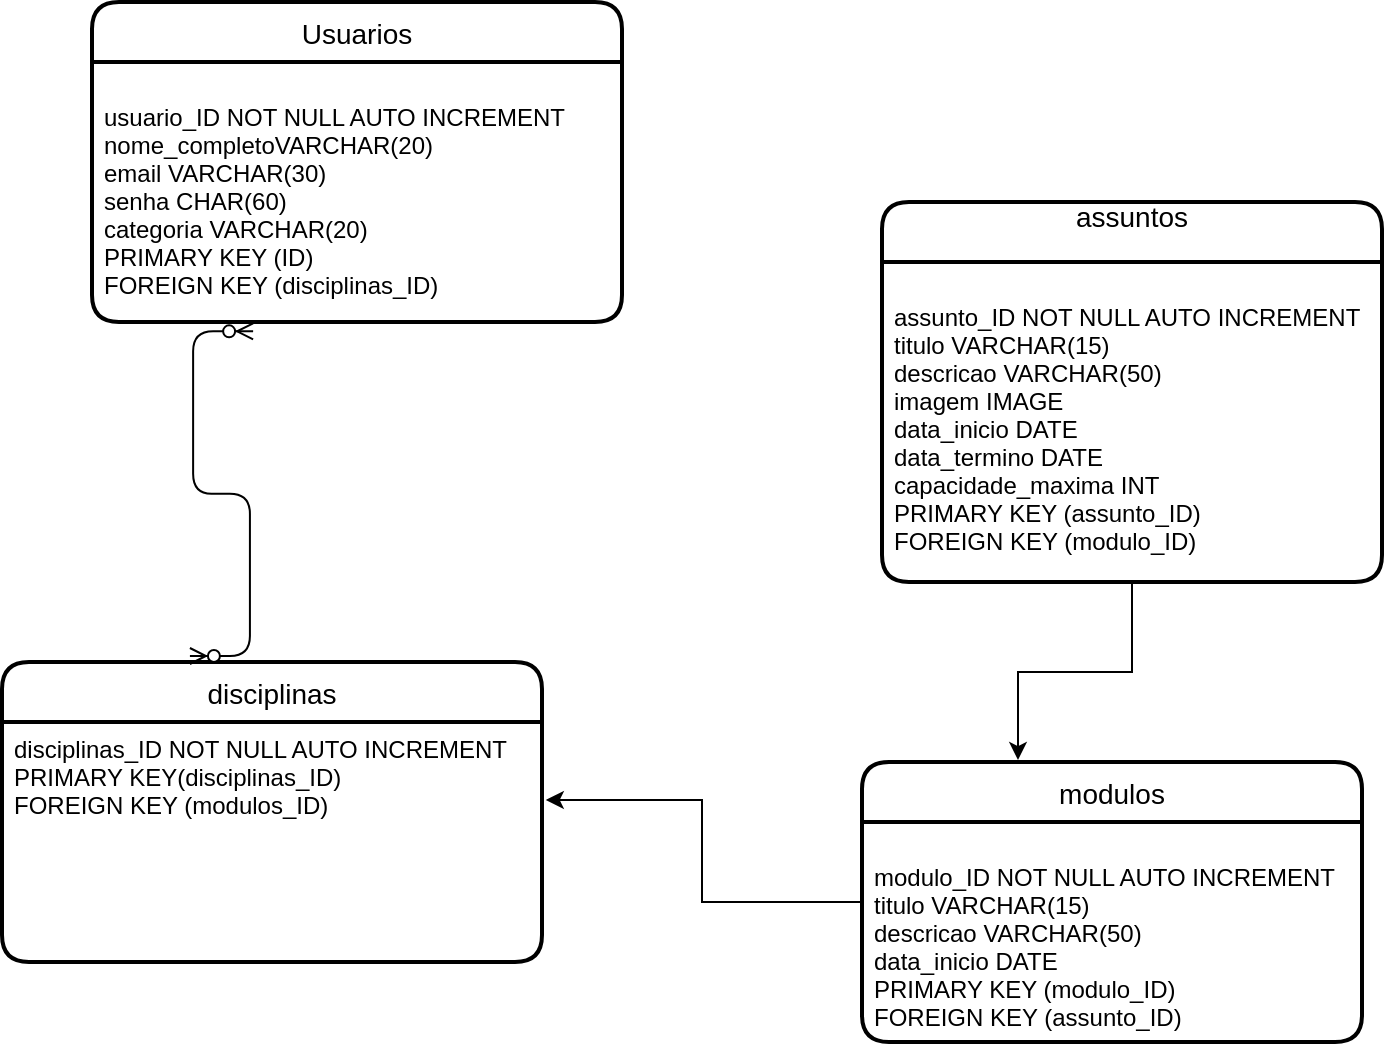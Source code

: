 <mxfile version="14.7.2" type="github">
  <diagram id="R2lEEEUBdFMjLlhIrx00" name="Page-1">
    <mxGraphModel dx="1422" dy="798" grid="1" gridSize="10" guides="1" tooltips="1" connect="1" arrows="1" fold="1" page="1" pageScale="1" pageWidth="850" pageHeight="1100" math="0" shadow="0" extFonts="Permanent Marker^https://fonts.googleapis.com/css?family=Permanent+Marker">
      <root>
        <mxCell id="0" />
        <mxCell id="1" parent="0" />
        <mxCell id="z85_bq2B5rJoclS2Feb8-30" value="Usuarios" style="swimlane;childLayout=stackLayout;horizontal=1;startSize=30;horizontalStack=0;rounded=1;fontSize=14;fontStyle=0;strokeWidth=2;resizeParent=0;resizeLast=1;shadow=0;dashed=0;align=center;" vertex="1" parent="1">
          <mxGeometry x="125" y="80" width="265" height="160" as="geometry" />
        </mxCell>
        <mxCell id="z85_bq2B5rJoclS2Feb8-31" value="&#xa;usuario_ID NOT NULL AUTO INCREMENT &#xa;nome_completoVARCHAR(20)&#xa;email VARCHAR(30)&#xa;senha CHAR(60)&#xa;categoria VARCHAR(20)&#xa;PRIMARY KEY (ID)&#xa;FOREIGN KEY (disciplinas_ID)" style="align=left;strokeColor=none;fillColor=none;spacingLeft=4;fontSize=12;verticalAlign=top;resizable=0;rotatable=0;part=1;" vertex="1" parent="z85_bq2B5rJoclS2Feb8-30">
          <mxGeometry y="30" width="265" height="130" as="geometry" />
        </mxCell>
        <mxCell id="z85_bq2B5rJoclS2Feb8-32" value="assuntos&#xa;" style="swimlane;childLayout=stackLayout;horizontal=1;startSize=30;horizontalStack=0;rounded=1;fontSize=14;fontStyle=0;strokeWidth=2;resizeParent=0;resizeLast=1;shadow=0;dashed=0;align=center;" vertex="1" parent="1">
          <mxGeometry x="520" y="180" width="250" height="190" as="geometry" />
        </mxCell>
        <mxCell id="z85_bq2B5rJoclS2Feb8-33" value="&#xa;assunto_ID NOT NULL AUTO INCREMENT&#xa;titulo VARCHAR(15) &#xa;descricao VARCHAR(50)&#xa;imagem IMAGE &#xa;data_inicio DATE&#xa;data_termino DATE&#xa;capacidade_maxima INT&#xa;PRIMARY KEY (assunto_ID)&#xa;FOREIGN KEY (modulo_ID)" style="align=left;strokeColor=none;fillColor=none;spacingLeft=4;fontSize=12;verticalAlign=top;resizable=0;rotatable=0;part=1;" vertex="1" parent="z85_bq2B5rJoclS2Feb8-32">
          <mxGeometry y="30" width="250" height="160" as="geometry" />
        </mxCell>
        <mxCell id="z85_bq2B5rJoclS2Feb8-34" value="disciplinas" style="swimlane;childLayout=stackLayout;horizontal=1;startSize=30;horizontalStack=0;rounded=1;fontSize=14;fontStyle=0;strokeWidth=2;resizeParent=0;resizeLast=1;shadow=0;dashed=0;align=center;" vertex="1" parent="1">
          <mxGeometry x="80" y="410" width="270" height="150" as="geometry" />
        </mxCell>
        <mxCell id="z85_bq2B5rJoclS2Feb8-35" value="disciplinas_ID NOT NULL AUTO INCREMENT&#xa;PRIMARY KEY(disciplinas_ID)&#xa;FOREIGN KEY (modulos_ID)" style="align=left;strokeColor=none;fillColor=none;spacingLeft=4;fontSize=12;verticalAlign=top;resizable=0;rotatable=0;part=1;" vertex="1" parent="z85_bq2B5rJoclS2Feb8-34">
          <mxGeometry y="30" width="270" height="120" as="geometry" />
        </mxCell>
        <mxCell id="z85_bq2B5rJoclS2Feb8-40" style="edgeStyle=orthogonalEdgeStyle;rounded=0;orthogonalLoop=1;jettySize=auto;html=1;entryX=1.007;entryY=0.325;entryDx=0;entryDy=0;entryPerimeter=0;" edge="1" parent="1" source="z85_bq2B5rJoclS2Feb8-36" target="z85_bq2B5rJoclS2Feb8-35">
          <mxGeometry relative="1" as="geometry" />
        </mxCell>
        <mxCell id="z85_bq2B5rJoclS2Feb8-36" value="modulos" style="swimlane;childLayout=stackLayout;horizontal=1;startSize=30;horizontalStack=0;rounded=1;fontSize=14;fontStyle=0;strokeWidth=2;resizeParent=0;resizeLast=1;shadow=0;dashed=0;align=center;" vertex="1" parent="1">
          <mxGeometry x="510" y="460" width="250" height="140" as="geometry" />
        </mxCell>
        <mxCell id="z85_bq2B5rJoclS2Feb8-37" value="&#xa;modulo_ID NOT NULL AUTO INCREMENT&#xa;titulo VARCHAR(15)&#xa;descricao VARCHAR(50)&#xa;data_inicio DATE&#xa;PRIMARY KEY (modulo_ID)&#xa;FOREIGN KEY (assunto_ID)" style="align=left;strokeColor=none;fillColor=none;spacingLeft=4;fontSize=12;verticalAlign=top;resizable=0;rotatable=0;part=1;" vertex="1" parent="z85_bq2B5rJoclS2Feb8-36">
          <mxGeometry y="30" width="250" height="110" as="geometry" />
        </mxCell>
        <mxCell id="z85_bq2B5rJoclS2Feb8-41" style="edgeStyle=orthogonalEdgeStyle;rounded=0;orthogonalLoop=1;jettySize=auto;html=1;entryX=0.312;entryY=-0.007;entryDx=0;entryDy=0;entryPerimeter=0;" edge="1" parent="1" source="z85_bq2B5rJoclS2Feb8-33" target="z85_bq2B5rJoclS2Feb8-36">
          <mxGeometry relative="1" as="geometry" />
        </mxCell>
        <mxCell id="z85_bq2B5rJoclS2Feb8-44" value="" style="edgeStyle=entityRelationEdgeStyle;fontSize=12;html=1;endArrow=ERzeroToMany;endFill=1;startArrow=ERzeroToMany;entryX=0.304;entryY=1.036;entryDx=0;entryDy=0;entryPerimeter=0;exitX=0.348;exitY=-0.02;exitDx=0;exitDy=0;exitPerimeter=0;" edge="1" parent="1" source="z85_bq2B5rJoclS2Feb8-34" target="z85_bq2B5rJoclS2Feb8-31">
          <mxGeometry width="100" height="100" relative="1" as="geometry">
            <mxPoint x="130" y="470" as="sourcePoint" />
            <mxPoint x="230" y="370" as="targetPoint" />
          </mxGeometry>
        </mxCell>
      </root>
    </mxGraphModel>
  </diagram>
</mxfile>
